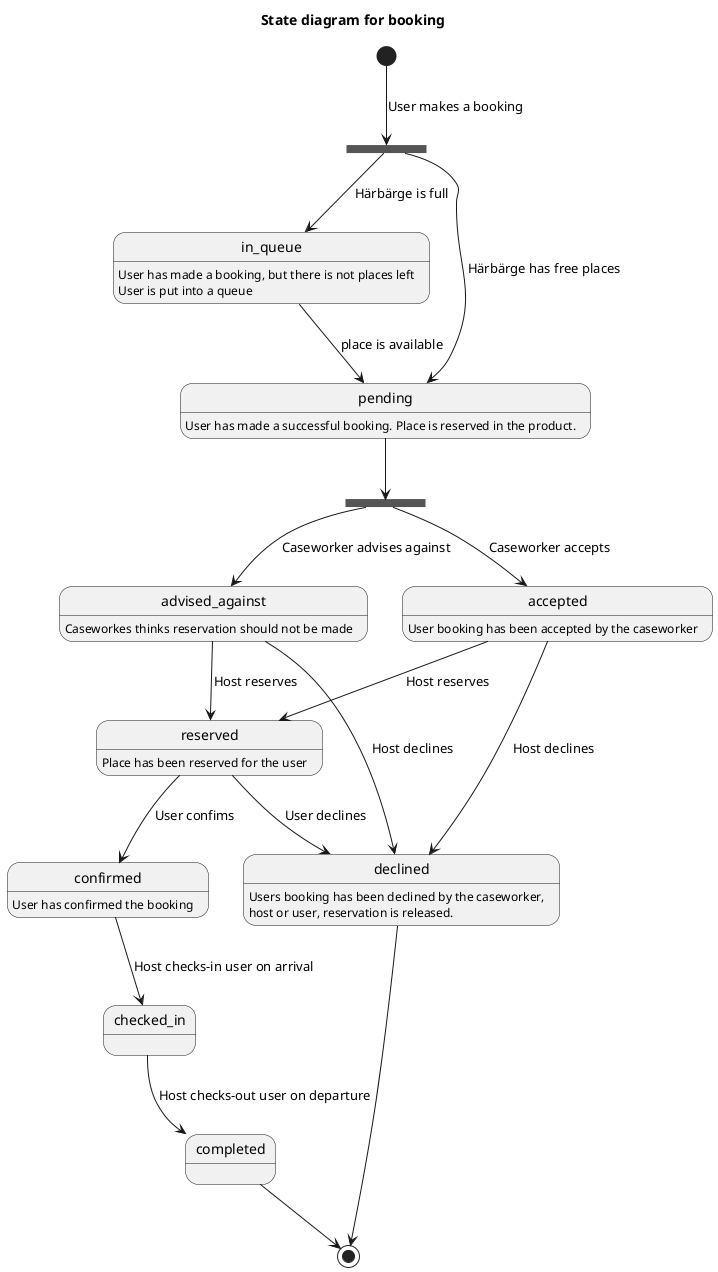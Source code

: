 

@startuml

title State diagram for booking

state in_queue
state pending
state accepted
state advised_against
state reserved
state confirmed
state checked_in
state declined

state booking_action <<fork>>
[*] --> booking_action : User makes a booking
booking_action --> pending : Härbärge has free places
booking_action --> in_queue : Härbärge is full

state approval_state <<fork>>
pending --> approval_state
in_queue --> pending : place is available

approval_state --> accepted : Caseworker accepts
approval_state --> advised_against : Caseworker advises against

advised_against --> reserved : Host reserves
accepted --> reserved : Host reserves
advised_against --> declined : Host declines
accepted --> declined : Host declines

reserved --> confirmed : User confims
reserved --> declined : User declines
confirmed --> checked_in : Host checks-in user on arrival

checked_in --> completed : Host checks-out user on departure
completed --> [*]
declined --> [*]

pending: User has made a successful booking. Place is reserved in the product.
in_queue: User has made a booking, but there is not places left
in_queue: User is put into a queue
accepted: User booking has been accepted by the caseworker
advised_against: Caseworkes thinks reservation should not be made
reserved: Place has been reserved for the user
declined: Users booking has been declined by the caseworker,
declined: host or user, reservation is released.
confirmed: User has confirmed the booking

@enduml
